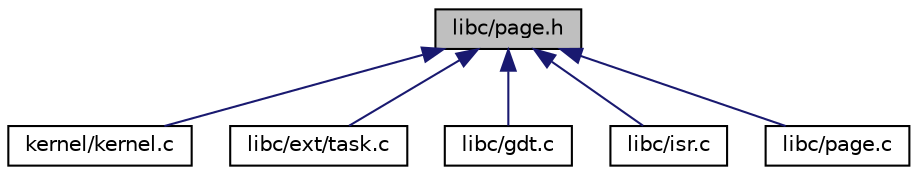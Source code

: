 digraph "libc/page.h"
{
  edge [fontname="Helvetica",fontsize="10",labelfontname="Helvetica",labelfontsize="10"];
  node [fontname="Helvetica",fontsize="10",shape=record];
  Node3 [label="libc/page.h",height=0.2,width=0.4,color="black", fillcolor="grey75", style="filled", fontcolor="black"];
  Node3 -> Node4 [dir="back",color="midnightblue",fontsize="10",style="solid"];
  Node4 [label="kernel/kernel.c",height=0.2,width=0.4,color="black", fillcolor="white", style="filled",URL="$a00056.html"];
  Node3 -> Node5 [dir="back",color="midnightblue",fontsize="10",style="solid"];
  Node5 [label="libc/ext/task.c",height=0.2,width=0.4,color="black", fillcolor="white", style="filled",URL="$a00077.html"];
  Node3 -> Node6 [dir="back",color="midnightblue",fontsize="10",style="solid"];
  Node6 [label="libc/gdt.c",height=0.2,width=0.4,color="black", fillcolor="white", style="filled",URL="$a00089.html"];
  Node3 -> Node7 [dir="back",color="midnightblue",fontsize="10",style="solid"];
  Node7 [label="libc/isr.c",height=0.2,width=0.4,color="black", fillcolor="white", style="filled",URL="$a00101.html"];
  Node3 -> Node8 [dir="back",color="midnightblue",fontsize="10",style="solid"];
  Node8 [label="libc/page.c",height=0.2,width=0.4,color="black", fillcolor="white", style="filled",URL="$a00107.html"];
}

